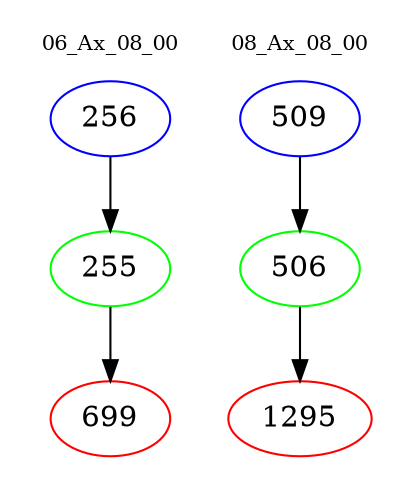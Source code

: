 digraph{
subgraph cluster_0 {
color = white
label = "06_Ax_08_00";
fontsize=10;
T0_256 [label="256", color="blue"]
T0_256 -> T0_255 [color="black"]
T0_255 [label="255", color="green"]
T0_255 -> T0_699 [color="black"]
T0_699 [label="699", color="red"]
}
subgraph cluster_1 {
color = white
label = "08_Ax_08_00";
fontsize=10;
T1_509 [label="509", color="blue"]
T1_509 -> T1_506 [color="black"]
T1_506 [label="506", color="green"]
T1_506 -> T1_1295 [color="black"]
T1_1295 [label="1295", color="red"]
}
}
